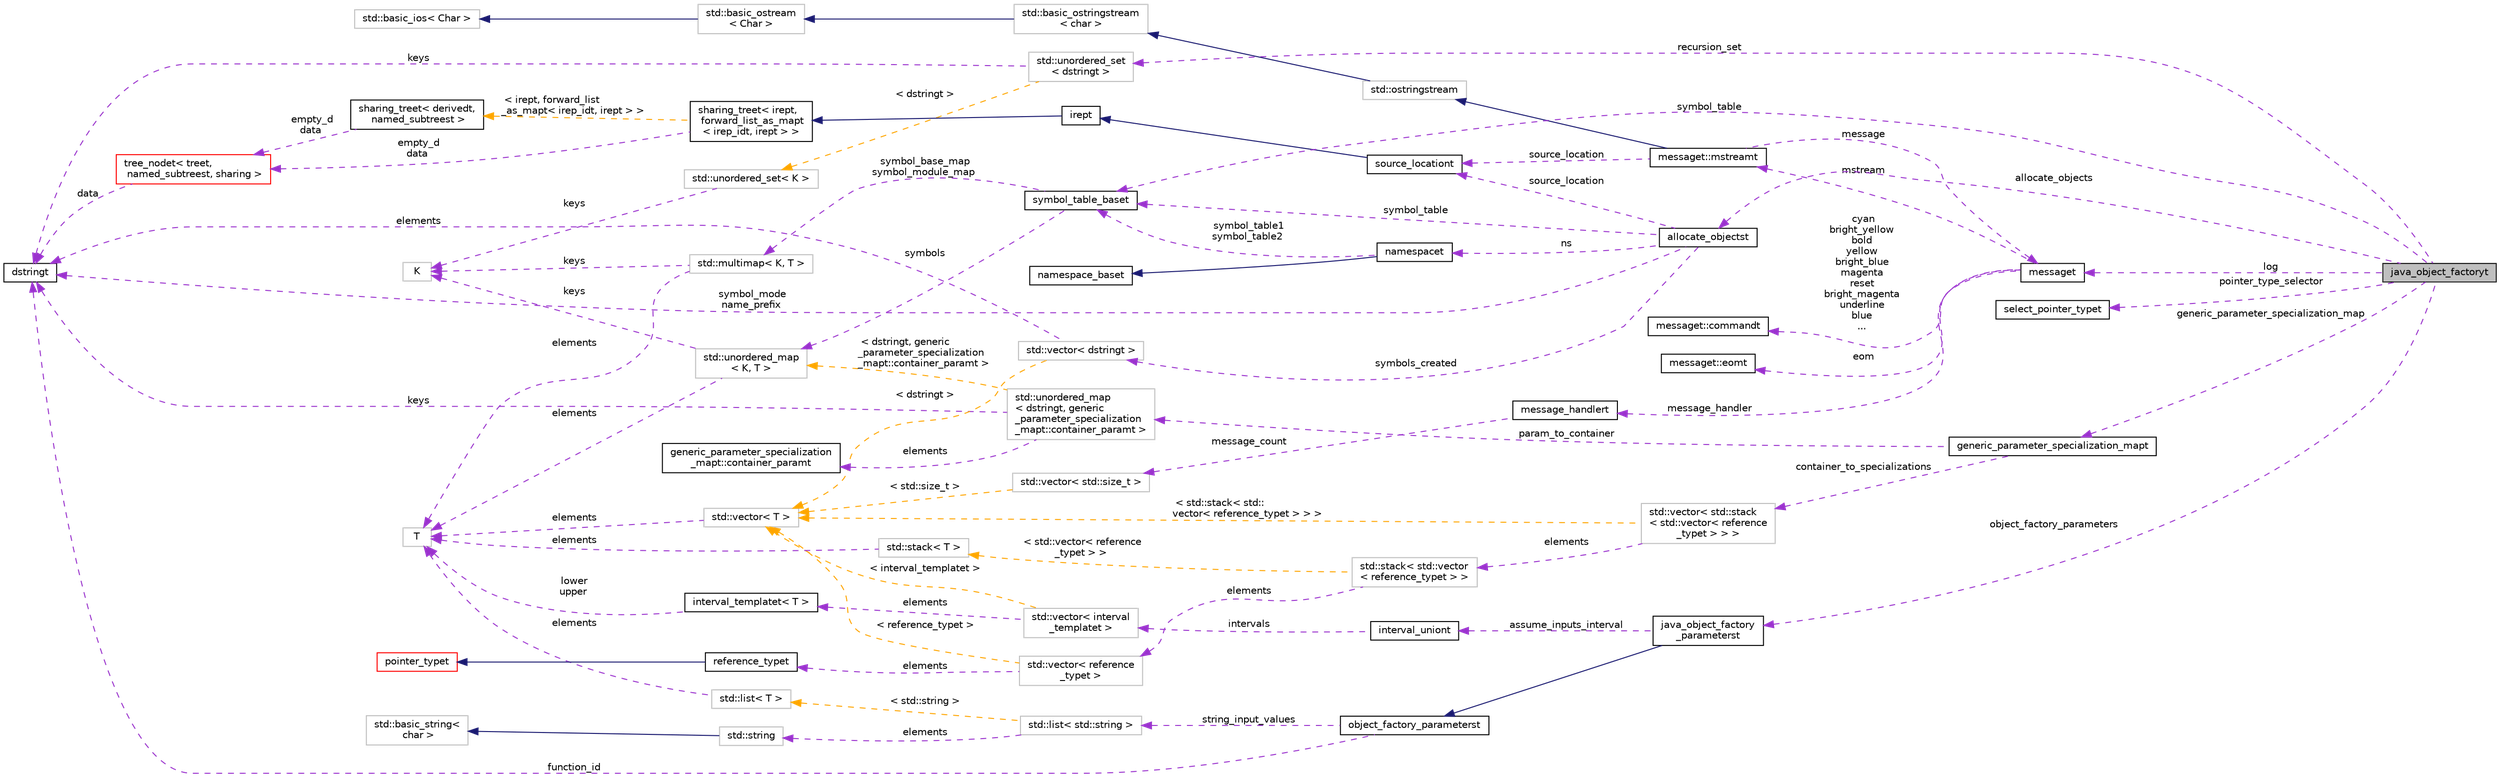 digraph "java_object_factoryt"
{
 // LATEX_PDF_SIZE
  bgcolor="transparent";
  edge [fontname="Helvetica",fontsize="10",labelfontname="Helvetica",labelfontsize="10"];
  node [fontname="Helvetica",fontsize="10",shape=record];
  rankdir="LR";
  Node1 [label="java_object_factoryt",height=0.2,width=0.4,color="black", fillcolor="grey75", style="filled", fontcolor="black",tooltip=" "];
  Node2 -> Node1 [dir="back",color="darkorchid3",fontsize="10",style="dashed",label=" recursion_set" ,fontname="Helvetica"];
  Node2 [label="std::unordered_set\l\< dstringt \>",height=0.2,width=0.4,color="grey75",tooltip=" "];
  Node3 -> Node2 [dir="back",color="darkorchid3",fontsize="10",style="dashed",label=" keys" ,fontname="Helvetica"];
  Node3 [label="dstringt",height=0.2,width=0.4,color="black",URL="$classdstringt.html",tooltip="dstringt has one field, an unsigned integer no which is an index into a static table of strings."];
  Node4 -> Node2 [dir="back",color="orange",fontsize="10",style="dashed",label=" \< dstringt \>" ,fontname="Helvetica"];
  Node4 [label="std::unordered_set\< K \>",height=0.2,width=0.4,color="grey75",tooltip="STL class."];
  Node5 -> Node4 [dir="back",color="darkorchid3",fontsize="10",style="dashed",label=" keys" ,fontname="Helvetica"];
  Node5 [label="K",height=0.2,width=0.4,color="grey75",tooltip=" "];
  Node6 -> Node1 [dir="back",color="darkorchid3",fontsize="10",style="dashed",label=" log" ,fontname="Helvetica"];
  Node6 [label="messaget",height=0.2,width=0.4,color="black",URL="$classmessaget.html",tooltip="Class that provides messages with a built-in verbosity 'level'."];
  Node7 -> Node6 [dir="back",color="darkorchid3",fontsize="10",style="dashed",label=" message_handler" ,fontname="Helvetica"];
  Node7 [label="message_handlert",height=0.2,width=0.4,color="black",URL="$classmessage__handlert.html",tooltip=" "];
  Node8 -> Node7 [dir="back",color="darkorchid3",fontsize="10",style="dashed",label=" message_count" ,fontname="Helvetica"];
  Node8 [label="std::vector\< std::size_t \>",height=0.2,width=0.4,color="grey75",tooltip=" "];
  Node9 -> Node8 [dir="back",color="orange",fontsize="10",style="dashed",label=" \< std::size_t \>" ,fontname="Helvetica"];
  Node9 [label="std::vector\< T \>",height=0.2,width=0.4,color="grey75",tooltip="STL class."];
  Node10 -> Node9 [dir="back",color="darkorchid3",fontsize="10",style="dashed",label=" elements" ,fontname="Helvetica"];
  Node10 [label="T",height=0.2,width=0.4,color="grey75",tooltip=" "];
  Node11 -> Node6 [dir="back",color="darkorchid3",fontsize="10",style="dashed",label=" cyan\nbright_yellow\nbold\nyellow\nbright_blue\nmagenta\nreset\nbright_magenta\nunderline\nblue\n..." ,fontname="Helvetica"];
  Node11 [label="messaget::commandt",height=0.2,width=0.4,color="black",URL="$classmessaget_1_1commandt.html",tooltip=" "];
  Node12 -> Node6 [dir="back",color="darkorchid3",fontsize="10",style="dashed",label=" mstream" ,fontname="Helvetica"];
  Node12 [label="messaget::mstreamt",height=0.2,width=0.4,color="black",URL="$classmessaget_1_1mstreamt.html",tooltip=" "];
  Node13 -> Node12 [dir="back",color="midnightblue",fontsize="10",style="solid",fontname="Helvetica"];
  Node13 [label="std::ostringstream",height=0.2,width=0.4,color="grey75",tooltip="STL class."];
  Node14 -> Node13 [dir="back",color="midnightblue",fontsize="10",style="solid",fontname="Helvetica"];
  Node14 [label="std::basic_ostringstream\l\< char \>",height=0.2,width=0.4,color="grey75",tooltip="STL class."];
  Node15 -> Node14 [dir="back",color="midnightblue",fontsize="10",style="solid",fontname="Helvetica"];
  Node15 [label="std::basic_ostream\l\< Char \>",height=0.2,width=0.4,color="grey75",tooltip="STL class."];
  Node16 -> Node15 [dir="back",color="midnightblue",fontsize="10",style="solid",fontname="Helvetica"];
  Node16 [label="std::basic_ios\< Char \>",height=0.2,width=0.4,color="grey75",tooltip="STL class."];
  Node6 -> Node12 [dir="back",color="darkorchid3",fontsize="10",style="dashed",label=" message" ,fontname="Helvetica"];
  Node18 -> Node12 [dir="back",color="darkorchid3",fontsize="10",style="dashed",label=" source_location" ,fontname="Helvetica"];
  Node18 [label="source_locationt",height=0.2,width=0.4,color="black",URL="$classsource__locationt.html",tooltip=" "];
  Node19 -> Node18 [dir="back",color="midnightblue",fontsize="10",style="solid",fontname="Helvetica"];
  Node19 [label="irept",height=0.2,width=0.4,color="black",URL="$classirept.html",tooltip="There are a large number of kinds of tree structured or tree-like data in CPROVER."];
  Node20 -> Node19 [dir="back",color="midnightblue",fontsize="10",style="solid",fontname="Helvetica"];
  Node20 [label="sharing_treet\< irept,\l forward_list_as_mapt\l\< irep_idt, irept \> \>",height=0.2,width=0.4,color="black",URL="$classsharing__treet.html",tooltip=" "];
  Node21 -> Node20 [dir="back",color="darkorchid3",fontsize="10",style="dashed",label=" empty_d\ndata" ,fontname="Helvetica"];
  Node21 [label="tree_nodet\< treet,\l named_subtreest, sharing \>",height=0.2,width=0.4,color="red",URL="$classtree__nodet.html",tooltip="A node with data in a tree, it contains:"];
  Node3 -> Node21 [dir="back",color="darkorchid3",fontsize="10",style="dashed",label=" data" ,fontname="Helvetica"];
  Node24 -> Node20 [dir="back",color="orange",fontsize="10",style="dashed",label=" \< irept, forward_list\l_as_mapt\< irep_idt, irept \> \>" ,fontname="Helvetica"];
  Node24 [label="sharing_treet\< derivedt,\l named_subtreest \>",height=0.2,width=0.4,color="black",URL="$classsharing__treet.html",tooltip="Base class for tree-like data structures with sharing."];
  Node21 -> Node24 [dir="back",color="darkorchid3",fontsize="10",style="dashed",label=" empty_d\ndata" ,fontname="Helvetica"];
  Node25 -> Node6 [dir="back",color="darkorchid3",fontsize="10",style="dashed",label=" eom" ,fontname="Helvetica"];
  Node25 [label="messaget::eomt",height=0.2,width=0.4,color="black",URL="$classmessaget_1_1eomt.html",tooltip=" "];
  Node26 -> Node1 [dir="back",color="darkorchid3",fontsize="10",style="dashed",label=" allocate_objects" ,fontname="Helvetica"];
  Node26 [label="allocate_objectst",height=0.2,width=0.4,color="black",URL="$classallocate__objectst.html",tooltip=" "];
  Node27 -> Node26 [dir="back",color="darkorchid3",fontsize="10",style="dashed",label=" symbol_table" ,fontname="Helvetica"];
  Node27 [label="symbol_table_baset",height=0.2,width=0.4,color="black",URL="$classsymbol__table__baset.html",tooltip="The symbol table base class interface."];
  Node28 -> Node27 [dir="back",color="darkorchid3",fontsize="10",style="dashed",label=" symbol_base_map\nsymbol_module_map" ,fontname="Helvetica"];
  Node28 [label="std::multimap\< K, T \>",height=0.2,width=0.4,color="grey75",tooltip="STL class."];
  Node5 -> Node28 [dir="back",color="darkorchid3",fontsize="10",style="dashed",label=" keys" ,fontname="Helvetica"];
  Node10 -> Node28 [dir="back",color="darkorchid3",fontsize="10",style="dashed",label=" elements" ,fontname="Helvetica"];
  Node29 -> Node27 [dir="back",color="darkorchid3",fontsize="10",style="dashed",label=" symbols" ,fontname="Helvetica"];
  Node29 [label="std::unordered_map\l\< K, T \>",height=0.2,width=0.4,color="grey75",tooltip="STL class."];
  Node5 -> Node29 [dir="back",color="darkorchid3",fontsize="10",style="dashed",label=" keys" ,fontname="Helvetica"];
  Node10 -> Node29 [dir="back",color="darkorchid3",fontsize="10",style="dashed",label=" elements" ,fontname="Helvetica"];
  Node30 -> Node26 [dir="back",color="darkorchid3",fontsize="10",style="dashed",label=" ns" ,fontname="Helvetica"];
  Node30 [label="namespacet",height=0.2,width=0.4,color="black",URL="$classnamespacet.html",tooltip="A namespacet is essentially one or two symbol tables bound together, to allow for symbol lookups in t..."];
  Node31 -> Node30 [dir="back",color="midnightblue",fontsize="10",style="solid",fontname="Helvetica"];
  Node31 [label="namespace_baset",height=0.2,width=0.4,color="black",URL="$classnamespace__baset.html",tooltip="Basic interface for a namespace."];
  Node27 -> Node30 [dir="back",color="darkorchid3",fontsize="10",style="dashed",label=" symbol_table1\nsymbol_table2" ,fontname="Helvetica"];
  Node3 -> Node26 [dir="back",color="darkorchid3",fontsize="10",style="dashed",label=" symbol_mode\nname_prefix" ,fontname="Helvetica"];
  Node32 -> Node26 [dir="back",color="darkorchid3",fontsize="10",style="dashed",label=" symbols_created" ,fontname="Helvetica"];
  Node32 [label="std::vector\< dstringt \>",height=0.2,width=0.4,color="grey75",tooltip=" "];
  Node3 -> Node32 [dir="back",color="darkorchid3",fontsize="10",style="dashed",label=" elements" ,fontname="Helvetica"];
  Node9 -> Node32 [dir="back",color="orange",fontsize="10",style="dashed",label=" \< dstringt \>" ,fontname="Helvetica"];
  Node18 -> Node26 [dir="back",color="darkorchid3",fontsize="10",style="dashed",label=" source_location" ,fontname="Helvetica"];
  Node27 -> Node1 [dir="back",color="darkorchid3",fontsize="10",style="dashed",label=" symbol_table" ,fontname="Helvetica"];
  Node33 -> Node1 [dir="back",color="darkorchid3",fontsize="10",style="dashed",label=" pointer_type_selector" ,fontname="Helvetica"];
  Node33 [label="select_pointer_typet",height=0.2,width=0.4,color="black",URL="$classselect__pointer__typet.html",tooltip=" "];
  Node34 -> Node1 [dir="back",color="darkorchid3",fontsize="10",style="dashed",label=" object_factory_parameters" ,fontname="Helvetica"];
  Node34 [label="java_object_factory\l_parameterst",height=0.2,width=0.4,color="black",URL="$structjava__object__factory__parameterst.html",tooltip=" "];
  Node35 -> Node34 [dir="back",color="midnightblue",fontsize="10",style="solid",fontname="Helvetica"];
  Node35 [label="object_factory_parameterst",height=0.2,width=0.4,color="black",URL="$structobject__factory__parameterst.html",tooltip=" "];
  Node3 -> Node35 [dir="back",color="darkorchid3",fontsize="10",style="dashed",label=" function_id" ,fontname="Helvetica"];
  Node36 -> Node35 [dir="back",color="darkorchid3",fontsize="10",style="dashed",label=" string_input_values" ,fontname="Helvetica"];
  Node36 [label="std::list\< std::string \>",height=0.2,width=0.4,color="grey75",tooltip=" "];
  Node37 -> Node36 [dir="back",color="darkorchid3",fontsize="10",style="dashed",label=" elements" ,fontname="Helvetica"];
  Node37 [label="std::string",height=0.2,width=0.4,color="grey75",tooltip="STL class."];
  Node38 -> Node37 [dir="back",color="midnightblue",fontsize="10",style="solid",fontname="Helvetica"];
  Node38 [label="std::basic_string\<\l char \>",height=0.2,width=0.4,color="grey75",tooltip="STL class."];
  Node39 -> Node36 [dir="back",color="orange",fontsize="10",style="dashed",label=" \< std::string \>" ,fontname="Helvetica"];
  Node39 [label="std::list\< T \>",height=0.2,width=0.4,color="grey75",tooltip="STL class."];
  Node10 -> Node39 [dir="back",color="darkorchid3",fontsize="10",style="dashed",label=" elements" ,fontname="Helvetica"];
  Node40 -> Node34 [dir="back",color="darkorchid3",fontsize="10",style="dashed",label=" assume_inputs_interval" ,fontname="Helvetica"];
  Node40 [label="interval_uniont",height=0.2,width=0.4,color="black",URL="$classinterval__uniont.html",tooltip="Represents a set of integers by a union of intervals, which are stored in increasing order for effici..."];
  Node41 -> Node40 [dir="back",color="darkorchid3",fontsize="10",style="dashed",label=" intervals" ,fontname="Helvetica"];
  Node41 [label="std::vector\< interval\l_templatet \>",height=0.2,width=0.4,color="grey75",tooltip=" "];
  Node42 -> Node41 [dir="back",color="darkorchid3",fontsize="10",style="dashed",label=" elements" ,fontname="Helvetica"];
  Node42 [label="interval_templatet\< T \>",height=0.2,width=0.4,color="black",URL="$classinterval__templatet.html",tooltip=" "];
  Node10 -> Node42 [dir="back",color="darkorchid3",fontsize="10",style="dashed",label=" lower\nupper" ,fontname="Helvetica"];
  Node9 -> Node41 [dir="back",color="orange",fontsize="10",style="dashed",label=" \< interval_templatet \>" ,fontname="Helvetica"];
  Node43 -> Node1 [dir="back",color="darkorchid3",fontsize="10",style="dashed",label=" generic_parameter_specialization_map" ,fontname="Helvetica"];
  Node43 [label="generic_parameter_specialization_mapt",height=0.2,width=0.4,color="black",URL="$classgeneric__parameter__specialization__mapt.html",tooltip="Author: Diffblue Ltd."];
  Node44 -> Node43 [dir="back",color="darkorchid3",fontsize="10",style="dashed",label=" container_to_specializations" ,fontname="Helvetica"];
  Node44 [label="std::vector\< std::stack\l\< std::vector\< reference\l_typet \> \> \>",height=0.2,width=0.4,color="grey75",tooltip=" "];
  Node45 -> Node44 [dir="back",color="darkorchid3",fontsize="10",style="dashed",label=" elements" ,fontname="Helvetica"];
  Node45 [label="std::stack\< std::vector\l\< reference_typet \> \>",height=0.2,width=0.4,color="grey75",tooltip=" "];
  Node46 -> Node45 [dir="back",color="darkorchid3",fontsize="10",style="dashed",label=" elements" ,fontname="Helvetica"];
  Node46 [label="std::vector\< reference\l_typet \>",height=0.2,width=0.4,color="grey75",tooltip=" "];
  Node47 -> Node46 [dir="back",color="darkorchid3",fontsize="10",style="dashed",label=" elements" ,fontname="Helvetica"];
  Node47 [label="reference_typet",height=0.2,width=0.4,color="black",URL="$classreference__typet.html",tooltip="The reference type."];
  Node48 -> Node47 [dir="back",color="midnightblue",fontsize="10",style="solid",fontname="Helvetica"];
  Node48 [label="pointer_typet",height=0.2,width=0.4,color="red",URL="$classpointer__typet.html",tooltip="The pointer type These are both 'bitvector_typet' (they have a width) and 'type_with_subtypet' (they ..."];
  Node9 -> Node46 [dir="back",color="orange",fontsize="10",style="dashed",label=" \< reference_typet \>" ,fontname="Helvetica"];
  Node51 -> Node45 [dir="back",color="orange",fontsize="10",style="dashed",label=" \< std::vector\< reference\l_typet \> \>" ,fontname="Helvetica"];
  Node51 [label="std::stack\< T \>",height=0.2,width=0.4,color="grey75",tooltip="STL class."];
  Node10 -> Node51 [dir="back",color="darkorchid3",fontsize="10",style="dashed",label=" elements" ,fontname="Helvetica"];
  Node9 -> Node44 [dir="back",color="orange",fontsize="10",style="dashed",label=" \< std::stack\< std::\lvector\< reference_typet \> \> \>" ,fontname="Helvetica"];
  Node52 -> Node43 [dir="back",color="darkorchid3",fontsize="10",style="dashed",label=" param_to_container" ,fontname="Helvetica"];
  Node52 [label="std::unordered_map\l\< dstringt, generic\l_parameter_specialization\l_mapt::container_paramt \>",height=0.2,width=0.4,color="grey75",tooltip=" "];
  Node53 -> Node52 [dir="back",color="darkorchid3",fontsize="10",style="dashed",label=" elements" ,fontname="Helvetica"];
  Node53 [label="generic_parameter_specialization\l_mapt::container_paramt",height=0.2,width=0.4,color="black",URL="$structgeneric__parameter__specialization__mapt_1_1container__paramt.html",tooltip="The index of the container and the type parameter inside that container."];
  Node3 -> Node52 [dir="back",color="darkorchid3",fontsize="10",style="dashed",label=" keys" ,fontname="Helvetica"];
  Node29 -> Node52 [dir="back",color="orange",fontsize="10",style="dashed",label=" \< dstringt, generic\l_parameter_specialization\l_mapt::container_paramt \>" ,fontname="Helvetica"];
}
